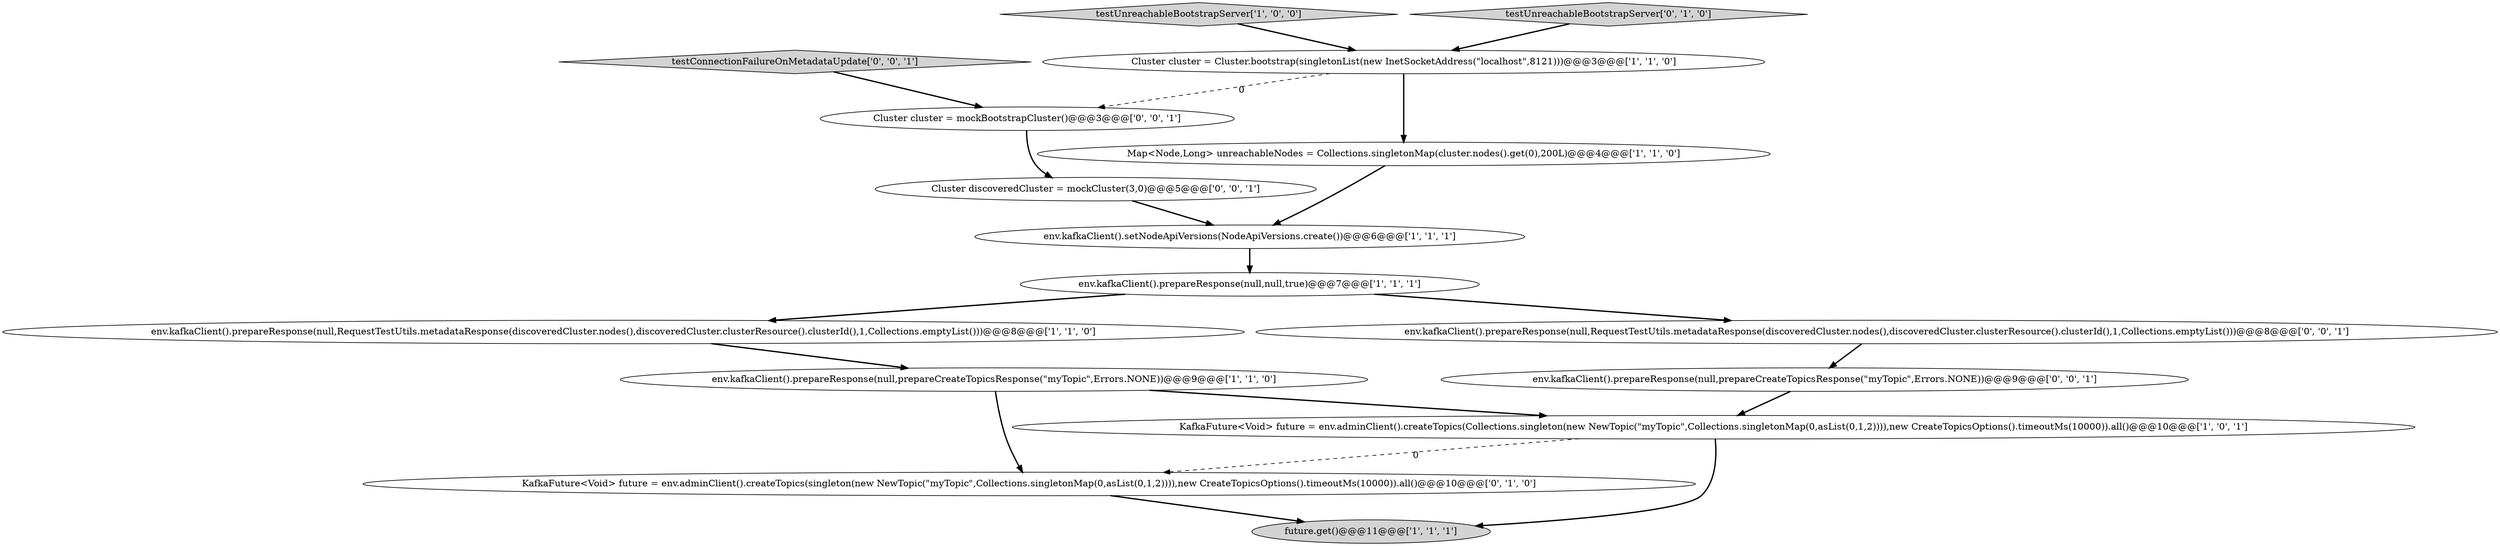 digraph {
0 [style = filled, label = "Cluster cluster = Cluster.bootstrap(singletonList(new InetSocketAddress(\"localhost\",8121)))@@@3@@@['1', '1', '0']", fillcolor = white, shape = ellipse image = "AAA0AAABBB1BBB"];
5 [style = filled, label = "Map<Node,Long> unreachableNodes = Collections.singletonMap(cluster.nodes().get(0),200L)@@@4@@@['1', '1', '0']", fillcolor = white, shape = ellipse image = "AAA0AAABBB1BBB"];
14 [style = filled, label = "Cluster cluster = mockBootstrapCluster()@@@3@@@['0', '0', '1']", fillcolor = white, shape = ellipse image = "AAA0AAABBB3BBB"];
15 [style = filled, label = "Cluster discoveredCluster = mockCluster(3,0)@@@5@@@['0', '0', '1']", fillcolor = white, shape = ellipse image = "AAA0AAABBB3BBB"];
6 [style = filled, label = "env.kafkaClient().prepareResponse(null,RequestTestUtils.metadataResponse(discoveredCluster.nodes(),discoveredCluster.clusterResource().clusterId(),1,Collections.emptyList()))@@@8@@@['1', '1', '0']", fillcolor = white, shape = ellipse image = "AAA0AAABBB1BBB"];
8 [style = filled, label = "KafkaFuture<Void> future = env.adminClient().createTopics(Collections.singleton(new NewTopic(\"myTopic\",Collections.singletonMap(0,asList(0,1,2)))),new CreateTopicsOptions().timeoutMs(10000)).all()@@@10@@@['1', '0', '1']", fillcolor = white, shape = ellipse image = "AAA0AAABBB1BBB"];
11 [style = filled, label = "env.kafkaClient().prepareResponse(null,RequestTestUtils.metadataResponse(discoveredCluster.nodes(),discoveredCluster.clusterResource().clusterId(),1,Collections.emptyList()))@@@8@@@['0', '0', '1']", fillcolor = white, shape = ellipse image = "AAA0AAABBB3BBB"];
3 [style = filled, label = "testUnreachableBootstrapServer['1', '0', '0']", fillcolor = lightgray, shape = diamond image = "AAA0AAABBB1BBB"];
4 [style = filled, label = "env.kafkaClient().prepareResponse(null,null,true)@@@7@@@['1', '1', '1']", fillcolor = white, shape = ellipse image = "AAA0AAABBB1BBB"];
1 [style = filled, label = "future.get()@@@11@@@['1', '1', '1']", fillcolor = lightgray, shape = ellipse image = "AAA0AAABBB1BBB"];
10 [style = filled, label = "KafkaFuture<Void> future = env.adminClient().createTopics(singleton(new NewTopic(\"myTopic\",Collections.singletonMap(0,asList(0,1,2)))),new CreateTopicsOptions().timeoutMs(10000)).all()@@@10@@@['0', '1', '0']", fillcolor = white, shape = ellipse image = "AAA1AAABBB2BBB"];
13 [style = filled, label = "env.kafkaClient().prepareResponse(null,prepareCreateTopicsResponse(\"myTopic\",Errors.NONE))@@@9@@@['0', '0', '1']", fillcolor = white, shape = ellipse image = "AAA0AAABBB3BBB"];
12 [style = filled, label = "testConnectionFailureOnMetadataUpdate['0', '0', '1']", fillcolor = lightgray, shape = diamond image = "AAA0AAABBB3BBB"];
7 [style = filled, label = "env.kafkaClient().prepareResponse(null,prepareCreateTopicsResponse(\"myTopic\",Errors.NONE))@@@9@@@['1', '1', '0']", fillcolor = white, shape = ellipse image = "AAA0AAABBB1BBB"];
2 [style = filled, label = "env.kafkaClient().setNodeApiVersions(NodeApiVersions.create())@@@6@@@['1', '1', '1']", fillcolor = white, shape = ellipse image = "AAA0AAABBB1BBB"];
9 [style = filled, label = "testUnreachableBootstrapServer['0', '1', '0']", fillcolor = lightgray, shape = diamond image = "AAA0AAABBB2BBB"];
5->2 [style = bold, label=""];
4->11 [style = bold, label=""];
10->1 [style = bold, label=""];
4->6 [style = bold, label=""];
13->8 [style = bold, label=""];
0->14 [style = dashed, label="0"];
0->5 [style = bold, label=""];
6->7 [style = bold, label=""];
7->8 [style = bold, label=""];
2->4 [style = bold, label=""];
9->0 [style = bold, label=""];
14->15 [style = bold, label=""];
3->0 [style = bold, label=""];
7->10 [style = bold, label=""];
11->13 [style = bold, label=""];
12->14 [style = bold, label=""];
8->10 [style = dashed, label="0"];
15->2 [style = bold, label=""];
8->1 [style = bold, label=""];
}
